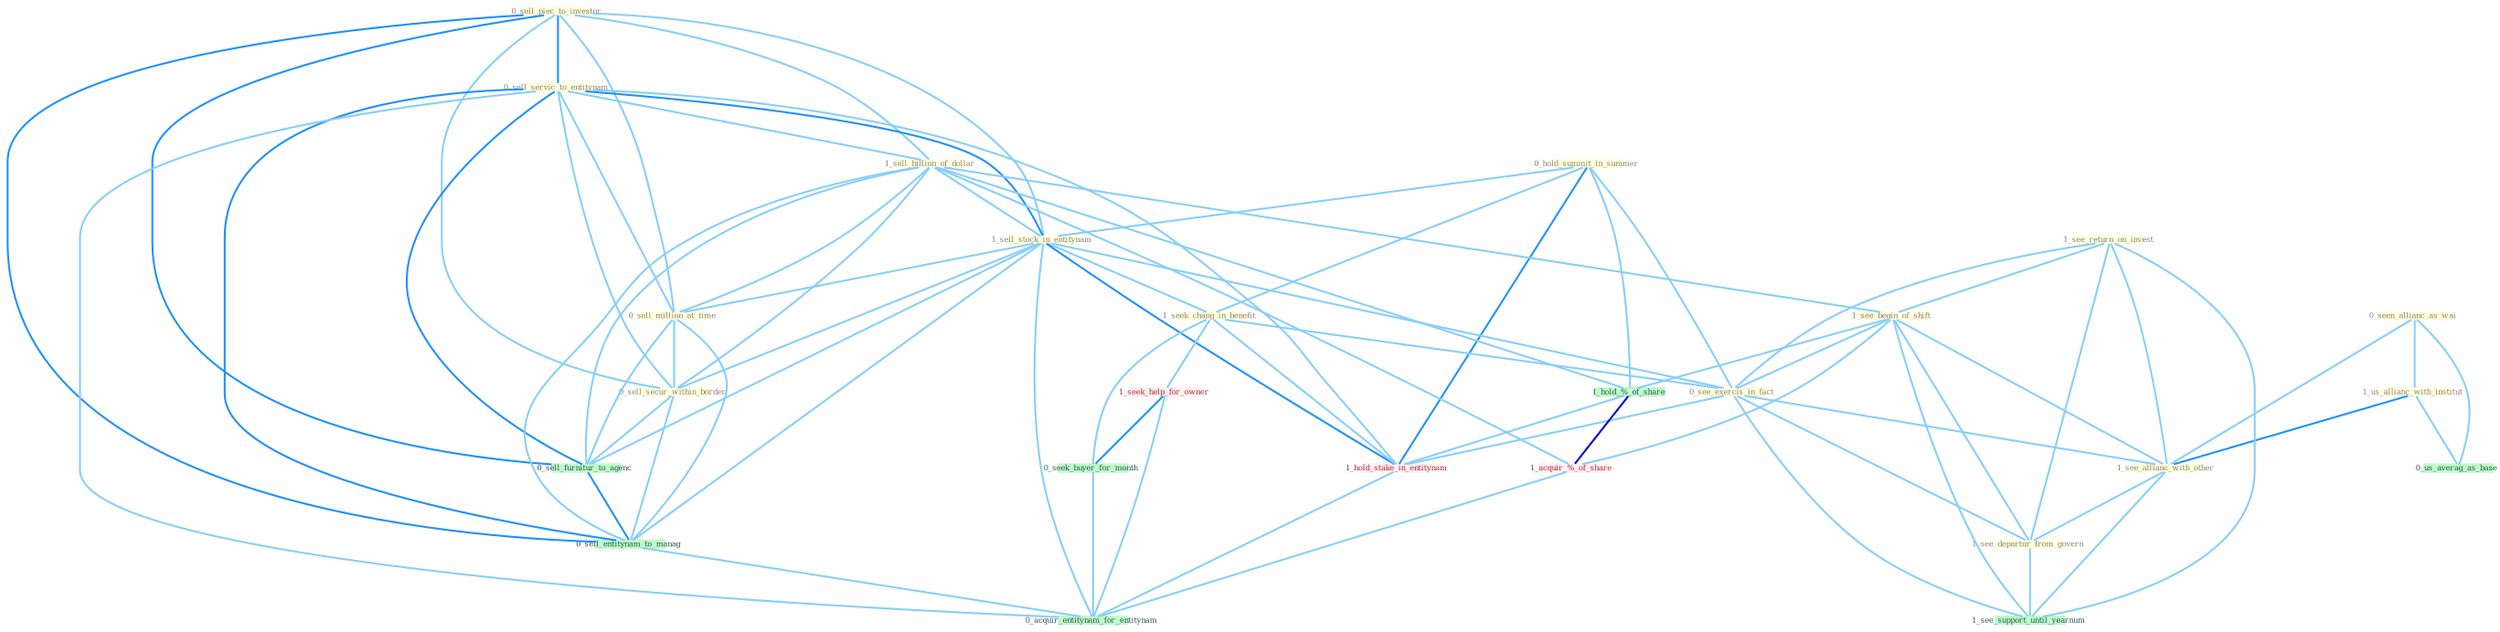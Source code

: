 Graph G{ 
    node
    [shape=polygon,style=filled,width=.5,height=.06,color="#BDFCC9",fixedsize=true,fontsize=4,
    fontcolor="#2f4f4f"];
    {node
    [color="#ffffe0", fontcolor="#8b7d6b"] "0_sell_piec_to_investor " "0_seen_allianc_as_wai " "1_us_allianc_with_institut " "0_hold_summit_in_summer " "0_sell_servic_to_entitynam " "1_sell_billion_of_dollar " "1_sell_stock_in_entitynam " "1_see_return_on_invest " "1_see_begin_of_shift " "0_sell_million_at_time " "0_sell_secur_within_border " "1_seek_chang_in_benefit " "0_see_exercis_in_fact " "1_see_allianc_with_other " "1_see_departur_from_govern "}
{node [color="#fff0f5", fontcolor="#b22222"] "1_hold_stake_in_entitynam " "1_seek_help_for_owner " "1_acquir_%_of_share "}
edge [color="#B0E2FF"];

	"0_sell_piec_to_investor " -- "0_sell_servic_to_entitynam " [w="2", color="#1e90ff" , len=0.8];
	"0_sell_piec_to_investor " -- "1_sell_billion_of_dollar " [w="1", color="#87cefa" ];
	"0_sell_piec_to_investor " -- "1_sell_stock_in_entitynam " [w="1", color="#87cefa" ];
	"0_sell_piec_to_investor " -- "0_sell_million_at_time " [w="1", color="#87cefa" ];
	"0_sell_piec_to_investor " -- "0_sell_secur_within_border " [w="1", color="#87cefa" ];
	"0_sell_piec_to_investor " -- "0_sell_furnitur_to_agenc " [w="2", color="#1e90ff" , len=0.8];
	"0_sell_piec_to_investor " -- "0_sell_entitynam_to_manag " [w="2", color="#1e90ff" , len=0.8];
	"0_seen_allianc_as_wai " -- "1_us_allianc_with_institut " [w="1", color="#87cefa" ];
	"0_seen_allianc_as_wai " -- "1_see_allianc_with_other " [w="1", color="#87cefa" ];
	"0_seen_allianc_as_wai " -- "0_us_averag_as_base " [w="1", color="#87cefa" ];
	"1_us_allianc_with_institut " -- "1_see_allianc_with_other " [w="2", color="#1e90ff" , len=0.8];
	"1_us_allianc_with_institut " -- "0_us_averag_as_base " [w="1", color="#87cefa" ];
	"0_hold_summit_in_summer " -- "1_sell_stock_in_entitynam " [w="1", color="#87cefa" ];
	"0_hold_summit_in_summer " -- "1_seek_chang_in_benefit " [w="1", color="#87cefa" ];
	"0_hold_summit_in_summer " -- "0_see_exercis_in_fact " [w="1", color="#87cefa" ];
	"0_hold_summit_in_summer " -- "1_hold_%_of_share " [w="1", color="#87cefa" ];
	"0_hold_summit_in_summer " -- "1_hold_stake_in_entitynam " [w="2", color="#1e90ff" , len=0.8];
	"0_sell_servic_to_entitynam " -- "1_sell_billion_of_dollar " [w="1", color="#87cefa" ];
	"0_sell_servic_to_entitynam " -- "1_sell_stock_in_entitynam " [w="2", color="#1e90ff" , len=0.8];
	"0_sell_servic_to_entitynam " -- "0_sell_million_at_time " [w="1", color="#87cefa" ];
	"0_sell_servic_to_entitynam " -- "0_sell_secur_within_border " [w="1", color="#87cefa" ];
	"0_sell_servic_to_entitynam " -- "1_hold_stake_in_entitynam " [w="1", color="#87cefa" ];
	"0_sell_servic_to_entitynam " -- "0_sell_furnitur_to_agenc " [w="2", color="#1e90ff" , len=0.8];
	"0_sell_servic_to_entitynam " -- "0_sell_entitynam_to_manag " [w="2", color="#1e90ff" , len=0.8];
	"0_sell_servic_to_entitynam " -- "0_acquir_entitynam_for_entitynam " [w="1", color="#87cefa" ];
	"1_sell_billion_of_dollar " -- "1_sell_stock_in_entitynam " [w="1", color="#87cefa" ];
	"1_sell_billion_of_dollar " -- "1_see_begin_of_shift " [w="1", color="#87cefa" ];
	"1_sell_billion_of_dollar " -- "0_sell_million_at_time " [w="1", color="#87cefa" ];
	"1_sell_billion_of_dollar " -- "0_sell_secur_within_border " [w="1", color="#87cefa" ];
	"1_sell_billion_of_dollar " -- "1_hold_%_of_share " [w="1", color="#87cefa" ];
	"1_sell_billion_of_dollar " -- "1_acquir_%_of_share " [w="1", color="#87cefa" ];
	"1_sell_billion_of_dollar " -- "0_sell_furnitur_to_agenc " [w="1", color="#87cefa" ];
	"1_sell_billion_of_dollar " -- "0_sell_entitynam_to_manag " [w="1", color="#87cefa" ];
	"1_sell_stock_in_entitynam " -- "0_sell_million_at_time " [w="1", color="#87cefa" ];
	"1_sell_stock_in_entitynam " -- "0_sell_secur_within_border " [w="1", color="#87cefa" ];
	"1_sell_stock_in_entitynam " -- "1_seek_chang_in_benefit " [w="1", color="#87cefa" ];
	"1_sell_stock_in_entitynam " -- "0_see_exercis_in_fact " [w="1", color="#87cefa" ];
	"1_sell_stock_in_entitynam " -- "1_hold_stake_in_entitynam " [w="2", color="#1e90ff" , len=0.8];
	"1_sell_stock_in_entitynam " -- "0_sell_furnitur_to_agenc " [w="1", color="#87cefa" ];
	"1_sell_stock_in_entitynam " -- "0_sell_entitynam_to_manag " [w="1", color="#87cefa" ];
	"1_sell_stock_in_entitynam " -- "0_acquir_entitynam_for_entitynam " [w="1", color="#87cefa" ];
	"1_see_return_on_invest " -- "1_see_begin_of_shift " [w="1", color="#87cefa" ];
	"1_see_return_on_invest " -- "0_see_exercis_in_fact " [w="1", color="#87cefa" ];
	"1_see_return_on_invest " -- "1_see_allianc_with_other " [w="1", color="#87cefa" ];
	"1_see_return_on_invest " -- "1_see_departur_from_govern " [w="1", color="#87cefa" ];
	"1_see_return_on_invest " -- "1_see_support_until_yearnum " [w="1", color="#87cefa" ];
	"1_see_begin_of_shift " -- "0_see_exercis_in_fact " [w="1", color="#87cefa" ];
	"1_see_begin_of_shift " -- "1_see_allianc_with_other " [w="1", color="#87cefa" ];
	"1_see_begin_of_shift " -- "1_see_departur_from_govern " [w="1", color="#87cefa" ];
	"1_see_begin_of_shift " -- "1_hold_%_of_share " [w="1", color="#87cefa" ];
	"1_see_begin_of_shift " -- "1_acquir_%_of_share " [w="1", color="#87cefa" ];
	"1_see_begin_of_shift " -- "1_see_support_until_yearnum " [w="1", color="#87cefa" ];
	"0_sell_million_at_time " -- "0_sell_secur_within_border " [w="1", color="#87cefa" ];
	"0_sell_million_at_time " -- "0_sell_furnitur_to_agenc " [w="1", color="#87cefa" ];
	"0_sell_million_at_time " -- "0_sell_entitynam_to_manag " [w="1", color="#87cefa" ];
	"0_sell_secur_within_border " -- "0_sell_furnitur_to_agenc " [w="1", color="#87cefa" ];
	"0_sell_secur_within_border " -- "0_sell_entitynam_to_manag " [w="1", color="#87cefa" ];
	"1_seek_chang_in_benefit " -- "0_see_exercis_in_fact " [w="1", color="#87cefa" ];
	"1_seek_chang_in_benefit " -- "1_hold_stake_in_entitynam " [w="1", color="#87cefa" ];
	"1_seek_chang_in_benefit " -- "1_seek_help_for_owner " [w="1", color="#87cefa" ];
	"1_seek_chang_in_benefit " -- "0_seek_buyer_for_month " [w="1", color="#87cefa" ];
	"0_see_exercis_in_fact " -- "1_see_allianc_with_other " [w="1", color="#87cefa" ];
	"0_see_exercis_in_fact " -- "1_see_departur_from_govern " [w="1", color="#87cefa" ];
	"0_see_exercis_in_fact " -- "1_hold_stake_in_entitynam " [w="1", color="#87cefa" ];
	"0_see_exercis_in_fact " -- "1_see_support_until_yearnum " [w="1", color="#87cefa" ];
	"1_see_allianc_with_other " -- "1_see_departur_from_govern " [w="1", color="#87cefa" ];
	"1_see_allianc_with_other " -- "1_see_support_until_yearnum " [w="1", color="#87cefa" ];
	"1_see_departur_from_govern " -- "1_see_support_until_yearnum " [w="1", color="#87cefa" ];
	"1_hold_%_of_share " -- "1_hold_stake_in_entitynam " [w="1", color="#87cefa" ];
	"1_hold_%_of_share " -- "1_acquir_%_of_share " [w="3", color="#0000cd" , len=0.6];
	"1_hold_stake_in_entitynam " -- "0_acquir_entitynam_for_entitynam " [w="1", color="#87cefa" ];
	"1_seek_help_for_owner " -- "0_seek_buyer_for_month " [w="2", color="#1e90ff" , len=0.8];
	"1_seek_help_for_owner " -- "0_acquir_entitynam_for_entitynam " [w="1", color="#87cefa" ];
	"0_seek_buyer_for_month " -- "0_acquir_entitynam_for_entitynam " [w="1", color="#87cefa" ];
	"1_acquir_%_of_share " -- "0_acquir_entitynam_for_entitynam " [w="1", color="#87cefa" ];
	"0_sell_furnitur_to_agenc " -- "0_sell_entitynam_to_manag " [w="2", color="#1e90ff" , len=0.8];
	"0_sell_entitynam_to_manag " -- "0_acquir_entitynam_for_entitynam " [w="1", color="#87cefa" ];
}